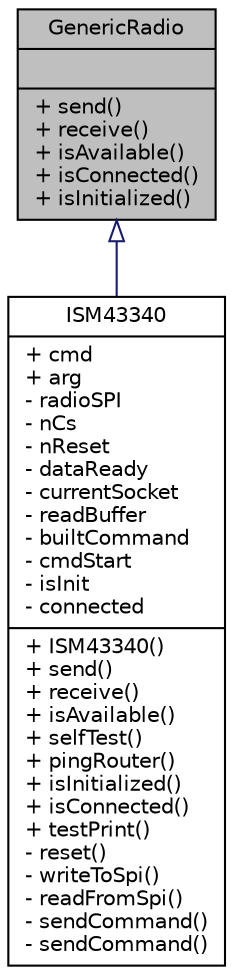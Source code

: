 digraph "GenericRadio"
{
  edge [fontname="Helvetica",fontsize="10",labelfontname="Helvetica",labelfontsize="10"];
  node [fontname="Helvetica",fontsize="10",shape=record];
  Node0 [label="{GenericRadio\n||+ send()\l+ receive()\l+ isAvailable()\l+ isConnected()\l+ isInitialized()\l}",height=0.2,width=0.4,color="black", fillcolor="grey75", style="filled", fontcolor="black"];
  Node0 -> Node1 [dir="back",color="midnightblue",fontsize="10",style="solid",arrowtail="onormal",fontname="Helvetica"];
  Node1 [label="{ISM43340\n|+ cmd\l+ arg\l- radioSPI\l- nCs\l- nReset\l- dataReady\l- currentSocket\l- readBuffer\l- builtCommand\l- cmdStart\l- isInit\l- connected\l|+ ISM43340()\l+ send()\l+ receive()\l+ isAvailable()\l+ selfTest()\l+ pingRouter()\l+ isInitialized()\l+ isConnected()\l+ testPrint()\l- reset()\l- writeToSpi()\l- readFromSpi()\l- sendCommand()\l- sendCommand()\l}",height=0.2,width=0.4,color="black", fillcolor="white", style="filled",URL="$class_i_s_m43340.html"];
}
